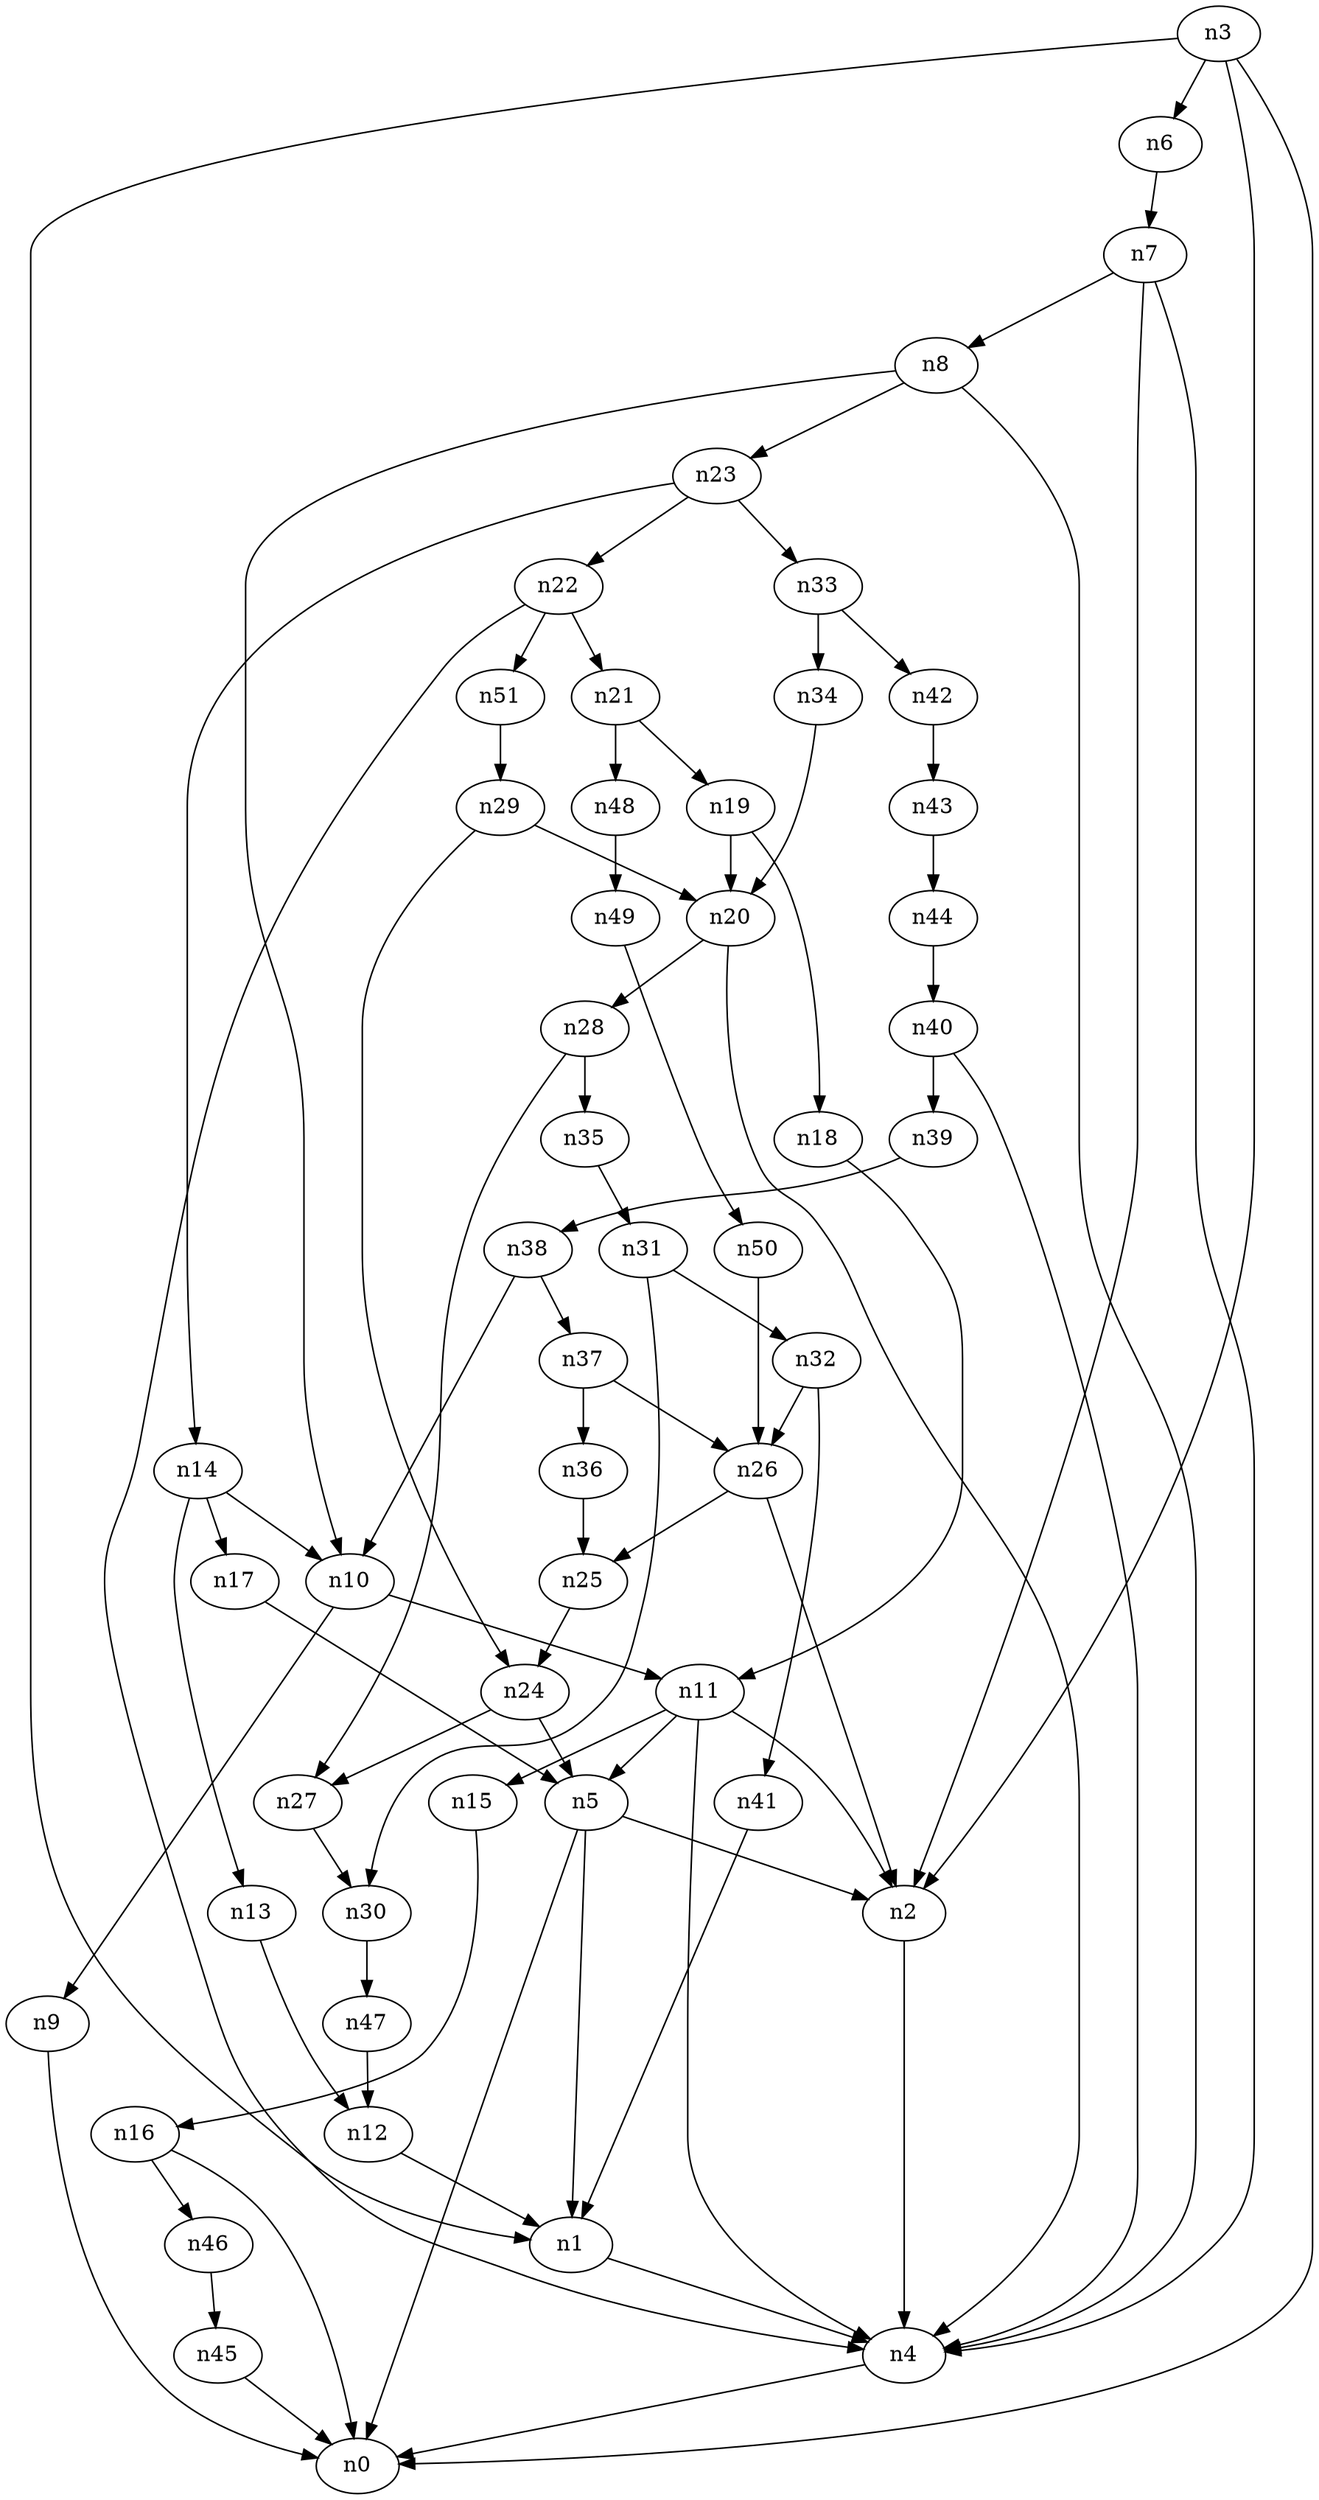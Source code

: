 digraph G {
	n1 -> n4	 [_graphml_id=e4];
	n2 -> n4	 [_graphml_id=e7];
	n3 -> n0	 [_graphml_id=e0];
	n3 -> n1	 [_graphml_id=e3];
	n3 -> n2	 [_graphml_id=e6];
	n3 -> n6	 [_graphml_id=e9];
	n4 -> n0	 [_graphml_id=e1];
	n5 -> n0	 [_graphml_id=e2];
	n5 -> n1	 [_graphml_id=e5];
	n5 -> n2	 [_graphml_id=e8];
	n6 -> n7	 [_graphml_id=e10];
	n7 -> n2	 [_graphml_id=e28];
	n7 -> n4	 [_graphml_id=e48];
	n7 -> n8	 [_graphml_id=e11];
	n8 -> n4	 [_graphml_id=e12];
	n8 -> n10	 [_graphml_id=e15];
	n8 -> n23	 [_graphml_id=e36];
	n9 -> n0	 [_graphml_id=e13];
	n10 -> n9	 [_graphml_id=e14];
	n10 -> n11	 [_graphml_id=e18];
	n11 -> n2	 [_graphml_id=e58];
	n11 -> n4	 [_graphml_id=e17];
	n11 -> n5	 [_graphml_id=e16];
	n11 -> n15	 [_graphml_id=e23];
	n12 -> n1	 [_graphml_id=e19];
	n13 -> n12	 [_graphml_id=e20];
	n14 -> n10	 [_graphml_id=e22];
	n14 -> n13	 [_graphml_id=e21];
	n14 -> n17	 [_graphml_id=e27];
	n15 -> n16	 [_graphml_id=e24];
	n16 -> n0	 [_graphml_id=e25];
	n16 -> n46	 [_graphml_id=e75];
	n17 -> n5	 [_graphml_id=e26];
	n18 -> n11	 [_graphml_id=e29];
	n19 -> n18	 [_graphml_id=e30];
	n19 -> n20	 [_graphml_id=e31];
	n20 -> n4	 [_graphml_id=e32];
	n20 -> n28	 [_graphml_id=e45];
	n21 -> n19	 [_graphml_id=e33];
	n21 -> n48	 [_graphml_id=e78];
	n22 -> n4	 [_graphml_id=e35];
	n22 -> n21	 [_graphml_id=e34];
	n22 -> n51	 [_graphml_id=e82];
	n23 -> n14	 [_graphml_id=e37];
	n23 -> n22	 [_graphml_id=e38];
	n23 -> n33	 [_graphml_id=e53];
	n24 -> n5	 [_graphml_id=e39];
	n24 -> n27	 [_graphml_id=e43];
	n25 -> n24	 [_graphml_id=e40];
	n26 -> n2	 [_graphml_id=e42];
	n26 -> n25	 [_graphml_id=e41];
	n27 -> n30	 [_graphml_id=e49];
	n28 -> n27	 [_graphml_id=e44];
	n28 -> n35	 [_graphml_id=e57];
	n29 -> n20	 [_graphml_id=e46];
	n29 -> n24	 [_graphml_id=e47];
	n30 -> n47	 [_graphml_id=e76];
	n31 -> n30	 [_graphml_id=e50];
	n31 -> n32	 [_graphml_id=e51];
	n32 -> n26	 [_graphml_id=e52];
	n32 -> n41	 [_graphml_id=e66];
	n33 -> n34	 [_graphml_id=e54];
	n33 -> n42	 [_graphml_id=e69];
	n34 -> n20	 [_graphml_id=e55];
	n35 -> n31	 [_graphml_id=e56];
	n36 -> n25	 [_graphml_id=e59];
	n37 -> n26	 [_graphml_id=e68];
	n37 -> n36	 [_graphml_id=e60];
	n38 -> n10	 [_graphml_id=e62];
	n38 -> n37	 [_graphml_id=e61];
	n39 -> n38	 [_graphml_id=e63];
	n40 -> n4	 [_graphml_id=e65];
	n40 -> n39	 [_graphml_id=e64];
	n41 -> n1	 [_graphml_id=e67];
	n42 -> n43	 [_graphml_id=e70];
	n43 -> n44	 [_graphml_id=e71];
	n44 -> n40	 [_graphml_id=e72];
	n45 -> n0	 [_graphml_id=e73];
	n46 -> n45	 [_graphml_id=e74];
	n47 -> n12	 [_graphml_id=e77];
	n48 -> n49	 [_graphml_id=e79];
	n49 -> n50	 [_graphml_id=e80];
	n50 -> n26	 [_graphml_id=e81];
	n51 -> n29	 [_graphml_id=e83];
}
